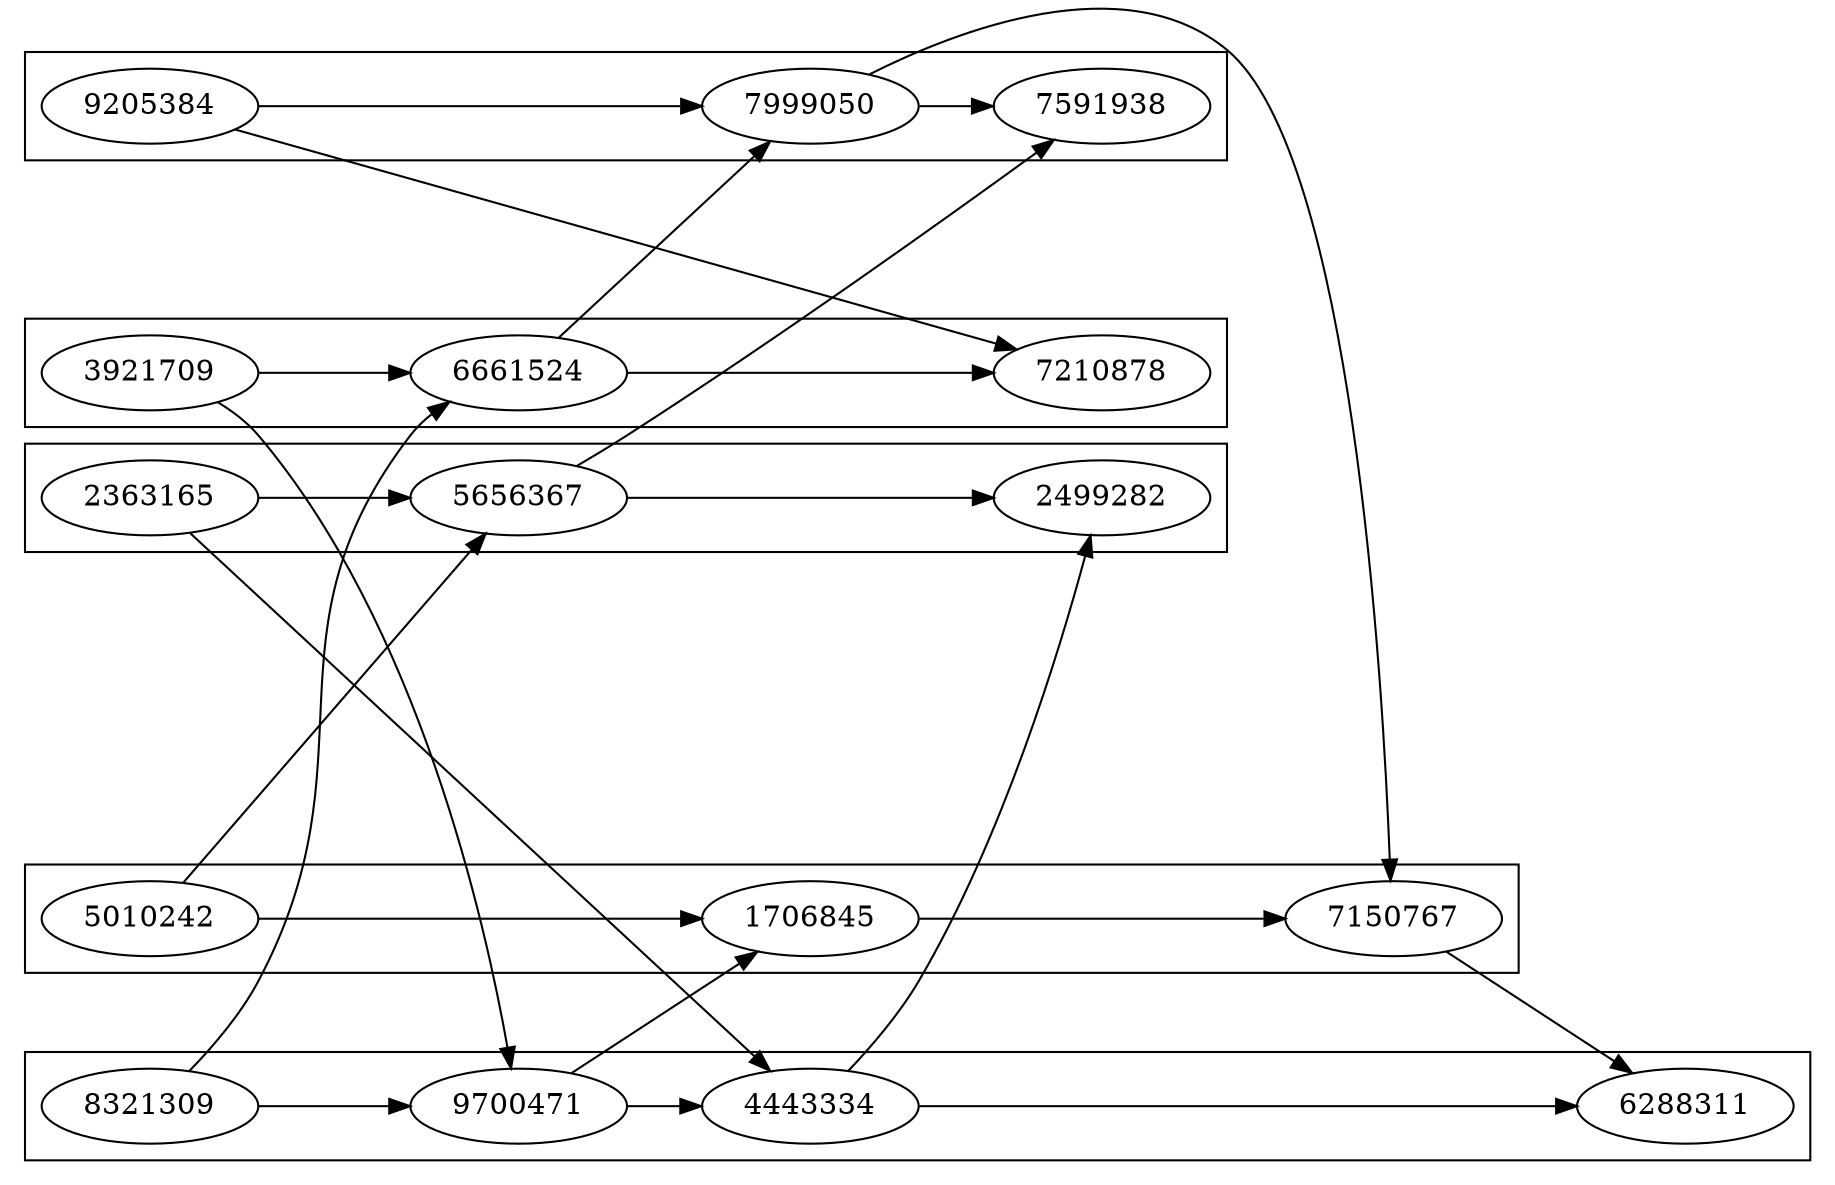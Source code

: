 digraph G { 
	rankdir=LR 
	newrank=true 
 	subgraph cluster0{ 
 		9205384 -> 7999050 [minlen=2] 7999050 -> 7591938 [minlen=1] 
	}
	subgraph cluster1{ 
 		8321309 -> 9700471 [minlen=2] 9700471 -> 4443334 [minlen=1] 4443334 -> 6288311 [minlen=1] 
	}
	subgraph cluster2{ 
 		5010242 -> 1706845 [minlen=2] 1706845 -> 7150767 [minlen=2] 
	}
	subgraph cluster3{ 
 		2363165 -> 5656367 [minlen=2] 5656367 -> 2499282 [minlen=1] 
	}
	subgraph cluster4{ 
 		3921709 -> 6661524 [minlen=2] 6661524 -> 7210878 [minlen=2] 
	}
	{rank=same; 9205384;8321309;5010242;2363165;3921709}
	6661524 -> 7999050 5656367 -> 7591938 
	3921709 -> 9700471 2363165 -> 4443334 7150767 -> 6288311 
	9700471 -> 1706845 7999050 -> 7150767 
	5010242 -> 5656367 4443334 -> 2499282 
	8321309 -> 6661524 9205384 -> 7210878 
}